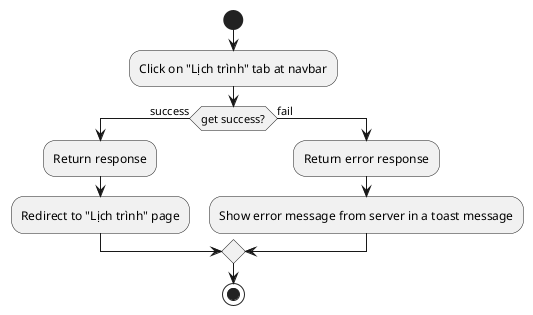 @startuml
start
:Click on "Lịch trình" tab at navbar;
if (get success?) then (success)
    :Return response;
    :Redirect to "Lịch trình" page;
else (fail)
    :Return error response;
    :Show error message from server in a toast message;
endif
stop
@enduml
